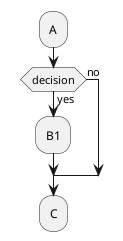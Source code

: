 @startuml
skinparam ConditionEndStyle hline
:A;
if (decision) then (yes)
  :B1;
else (no)
endif
:C;
@enduml
